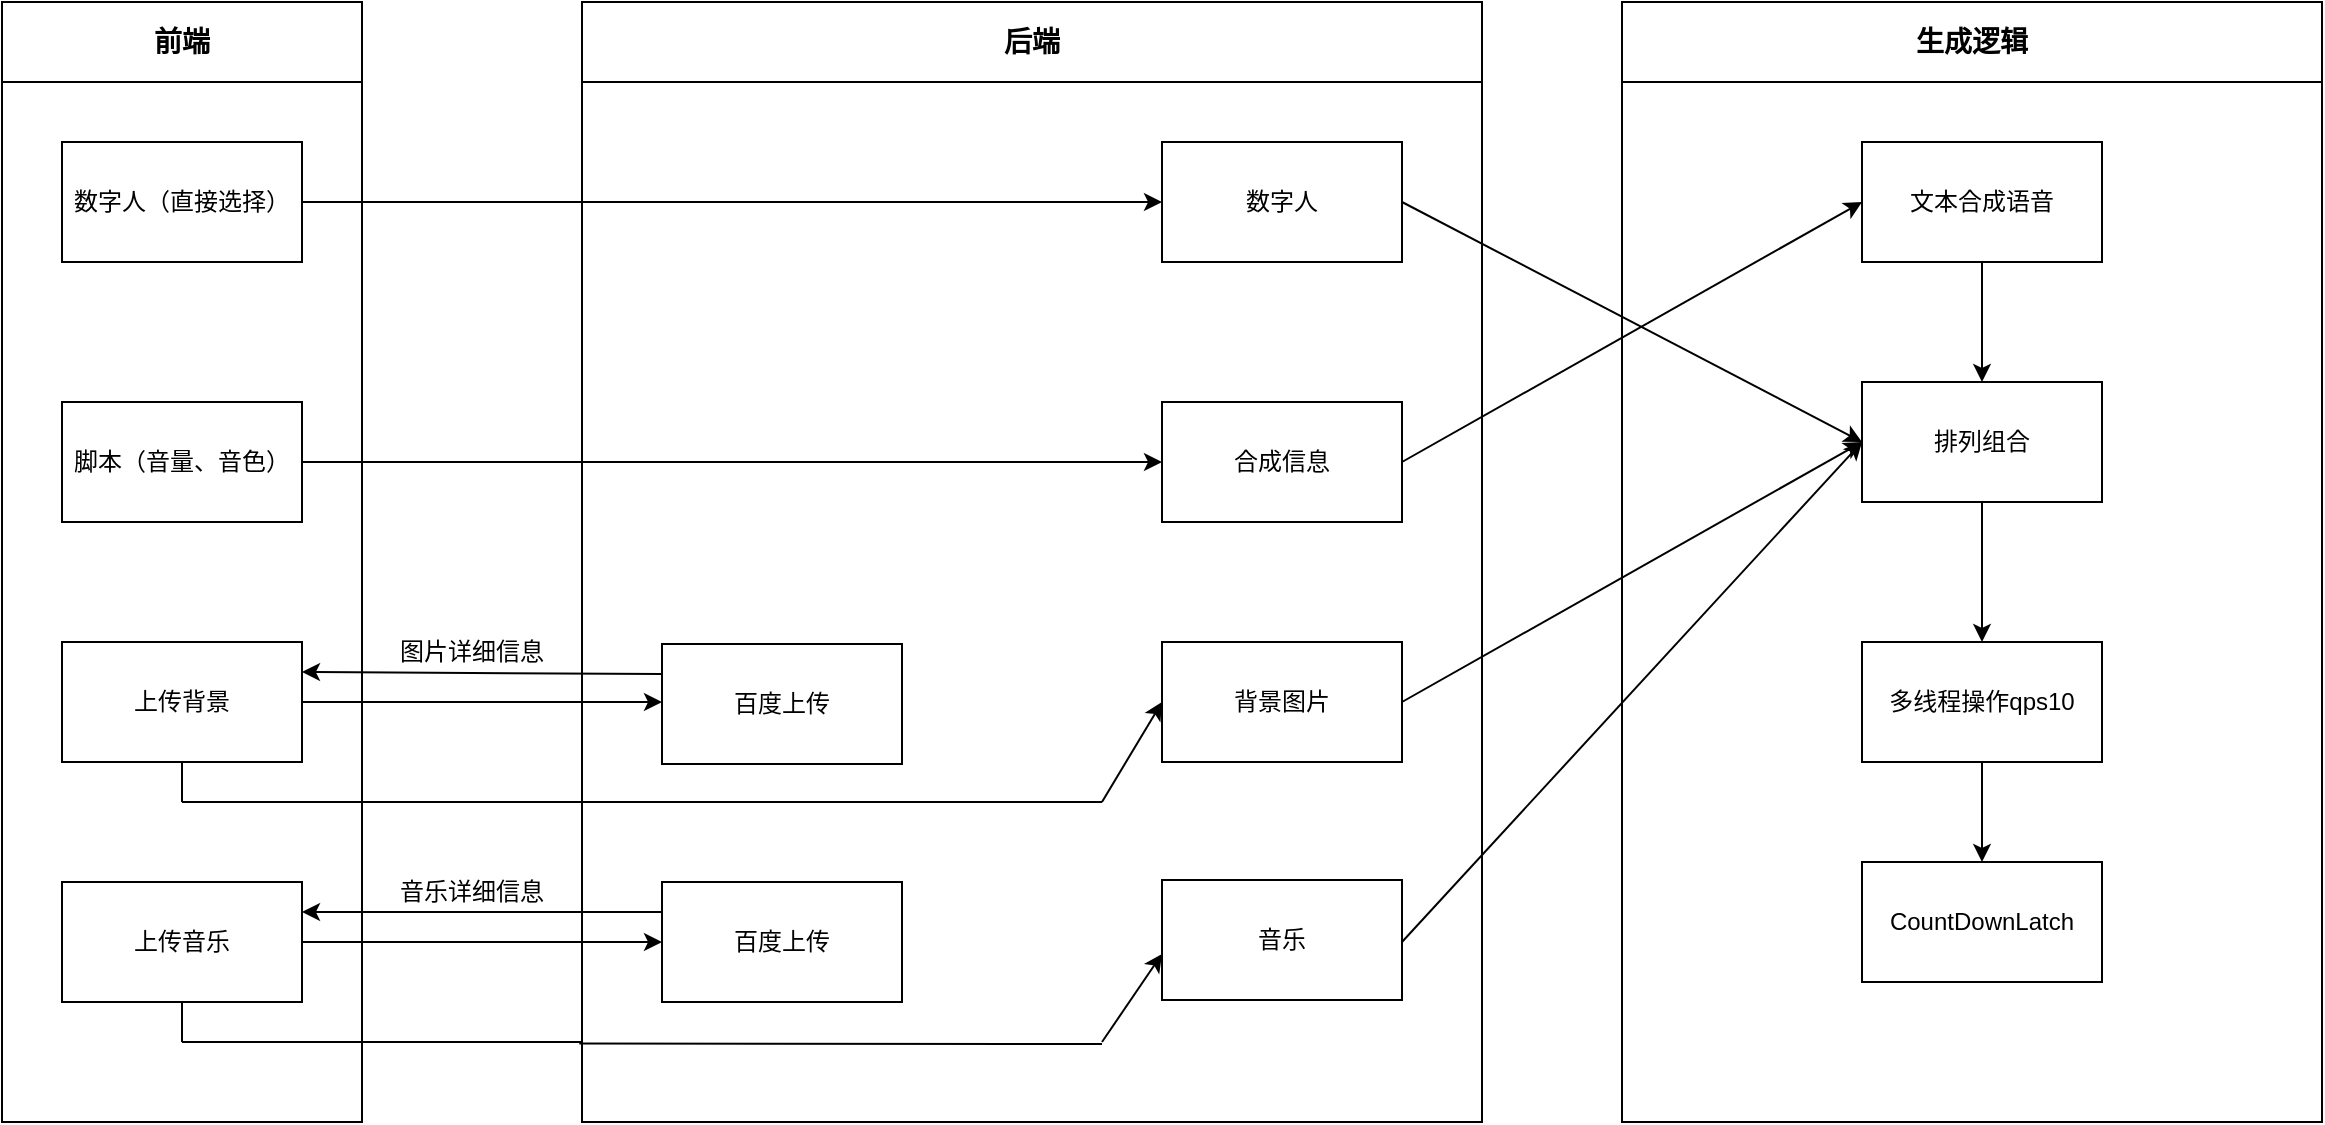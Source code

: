 <mxfile version="21.8.2" type="github">
  <diagram name="第 1 页" id="0QldNMjn3WrsliRjC4FI">
    <mxGraphModel dx="1434" dy="790" grid="1" gridSize="10" guides="1" tooltips="1" connect="1" arrows="1" fold="1" page="0" pageScale="1" pageWidth="827" pageHeight="1169" math="0" shadow="0">
      <root>
        <mxCell id="0" />
        <mxCell id="1" parent="0" />
        <mxCell id="-oLg1KLhWN1JwF1aX5Hv-1" value="" style="rounded=0;whiteSpace=wrap;html=1;" vertex="1" parent="1">
          <mxGeometry x="110" y="40" width="180" height="560" as="geometry" />
        </mxCell>
        <mxCell id="-oLg1KLhWN1JwF1aX5Hv-3" value="数字人（直接选择）" style="rounded=0;whiteSpace=wrap;html=1;" vertex="1" parent="1">
          <mxGeometry x="140" y="110" width="120" height="60" as="geometry" />
        </mxCell>
        <mxCell id="-oLg1KLhWN1JwF1aX5Hv-4" value="脚本（音量、音色）" style="rounded=0;whiteSpace=wrap;html=1;" vertex="1" parent="1">
          <mxGeometry x="140" y="240" width="120" height="60" as="geometry" />
        </mxCell>
        <mxCell id="-oLg1KLhWN1JwF1aX5Hv-9" value="&lt;b&gt;&lt;font style=&quot;font-size: 14px;&quot;&gt;前端&lt;/font&gt;&lt;/b&gt;" style="rounded=0;whiteSpace=wrap;html=1;" vertex="1" parent="1">
          <mxGeometry x="110" y="40" width="180" height="40" as="geometry" />
        </mxCell>
        <mxCell id="-oLg1KLhWN1JwF1aX5Hv-15" value="上传背景" style="rounded=0;whiteSpace=wrap;html=1;" vertex="1" parent="1">
          <mxGeometry x="140" y="360" width="120" height="60" as="geometry" />
        </mxCell>
        <mxCell id="-oLg1KLhWN1JwF1aX5Hv-28" value="图片详细信息" style="text;html=1;strokeColor=none;fillColor=none;align=center;verticalAlign=middle;whiteSpace=wrap;rounded=0;" vertex="1" parent="1">
          <mxGeometry x="300" y="350" width="90" height="30" as="geometry" />
        </mxCell>
        <mxCell id="-oLg1KLhWN1JwF1aX5Hv-29" value="上传音乐" style="rounded=0;whiteSpace=wrap;html=1;" vertex="1" parent="1">
          <mxGeometry x="140" y="480" width="120" height="60" as="geometry" />
        </mxCell>
        <mxCell id="-oLg1KLhWN1JwF1aX5Hv-5" value="" style="rounded=0;whiteSpace=wrap;html=1;" vertex="1" parent="1">
          <mxGeometry x="400" y="40" width="450" height="560" as="geometry" />
        </mxCell>
        <mxCell id="-oLg1KLhWN1JwF1aX5Hv-38" value="音乐详细信息" style="text;html=1;strokeColor=none;fillColor=none;align=center;verticalAlign=middle;whiteSpace=wrap;rounded=0;" vertex="1" parent="1">
          <mxGeometry x="300" y="470" width="90" height="30" as="geometry" />
        </mxCell>
        <mxCell id="-oLg1KLhWN1JwF1aX5Hv-10" value="&lt;b&gt;&lt;font style=&quot;font-size: 14px;&quot;&gt;后端&lt;/font&gt;&lt;/b&gt;" style="rounded=0;whiteSpace=wrap;html=1;" vertex="1" parent="1">
          <mxGeometry x="400" y="40" width="450" height="40" as="geometry" />
        </mxCell>
        <mxCell id="-oLg1KLhWN1JwF1aX5Hv-12" value="合成信息" style="rounded=0;whiteSpace=wrap;html=1;" vertex="1" parent="1">
          <mxGeometry x="690" y="240" width="120" height="60" as="geometry" />
        </mxCell>
        <mxCell id="-oLg1KLhWN1JwF1aX5Hv-20" value="百度上传" style="rounded=0;whiteSpace=wrap;html=1;" vertex="1" parent="1">
          <mxGeometry x="440" y="361" width="120" height="60" as="geometry" />
        </mxCell>
        <mxCell id="-oLg1KLhWN1JwF1aX5Hv-32" value="百度上传" style="rounded=0;whiteSpace=wrap;html=1;" vertex="1" parent="1">
          <mxGeometry x="440" y="480" width="120" height="60" as="geometry" />
        </mxCell>
        <mxCell id="-oLg1KLhWN1JwF1aX5Hv-14" value="" style="edgeStyle=orthogonalEdgeStyle;rounded=0;orthogonalLoop=1;jettySize=auto;html=1;entryX=0;entryY=0.5;entryDx=0;entryDy=0;" edge="1" parent="1" source="-oLg1KLhWN1JwF1aX5Hv-4" target="-oLg1KLhWN1JwF1aX5Hv-12">
          <mxGeometry relative="1" as="geometry">
            <mxPoint x="360" y="270" as="targetPoint" />
          </mxGeometry>
        </mxCell>
        <mxCell id="-oLg1KLhWN1JwF1aX5Hv-27" value="" style="endArrow=classic;html=1;rounded=0;exitX=0;exitY=0.25;exitDx=0;exitDy=0;entryX=1;entryY=0.25;entryDx=0;entryDy=0;" edge="1" parent="1" source="-oLg1KLhWN1JwF1aX5Hv-20" target="-oLg1KLhWN1JwF1aX5Hv-15">
          <mxGeometry width="50" height="50" relative="1" as="geometry">
            <mxPoint x="300" y="360" as="sourcePoint" />
            <mxPoint x="350" y="310" as="targetPoint" />
          </mxGeometry>
        </mxCell>
        <mxCell id="-oLg1KLhWN1JwF1aX5Hv-26" value="" style="edgeStyle=orthogonalEdgeStyle;rounded=0;orthogonalLoop=1;jettySize=auto;html=1;" edge="1" parent="1" source="-oLg1KLhWN1JwF1aX5Hv-15" target="-oLg1KLhWN1JwF1aX5Hv-20">
          <mxGeometry relative="1" as="geometry">
            <mxPoint x="360" y="390" as="targetPoint" />
            <Array as="points">
              <mxPoint x="460" y="390" />
              <mxPoint x="460" y="390" />
            </Array>
          </mxGeometry>
        </mxCell>
        <mxCell id="-oLg1KLhWN1JwF1aX5Hv-37" value="" style="endArrow=classic;html=1;rounded=0;exitX=0;exitY=0.25;exitDx=0;exitDy=0;entryX=1;entryY=0.25;entryDx=0;entryDy=0;" edge="1" parent="1" source="-oLg1KLhWN1JwF1aX5Hv-32" target="-oLg1KLhWN1JwF1aX5Hv-29">
          <mxGeometry width="50" height="50" relative="1" as="geometry">
            <mxPoint x="320" y="480" as="sourcePoint" />
            <mxPoint x="370" y="430" as="targetPoint" />
          </mxGeometry>
        </mxCell>
        <mxCell id="-oLg1KLhWN1JwF1aX5Hv-35" value="" style="edgeStyle=orthogonalEdgeStyle;rounded=0;orthogonalLoop=1;jettySize=auto;html=1;entryX=0;entryY=0.5;entryDx=0;entryDy=0;" edge="1" parent="1" source="-oLg1KLhWN1JwF1aX5Hv-29" target="-oLg1KLhWN1JwF1aX5Hv-32">
          <mxGeometry relative="1" as="geometry">
            <mxPoint x="360" y="510" as="targetPoint" />
          </mxGeometry>
        </mxCell>
        <mxCell id="-oLg1KLhWN1JwF1aX5Hv-39" value="数字人" style="rounded=0;whiteSpace=wrap;html=1;" vertex="1" parent="1">
          <mxGeometry x="690" y="110" width="120" height="60" as="geometry" />
        </mxCell>
        <mxCell id="-oLg1KLhWN1JwF1aX5Hv-41" value="" style="edgeStyle=orthogonalEdgeStyle;rounded=0;orthogonalLoop=1;jettySize=auto;html=1;entryX=0;entryY=0.5;entryDx=0;entryDy=0;" edge="1" parent="1" source="-oLg1KLhWN1JwF1aX5Hv-3" target="-oLg1KLhWN1JwF1aX5Hv-39">
          <mxGeometry relative="1" as="geometry">
            <mxPoint x="360" y="140" as="targetPoint" />
          </mxGeometry>
        </mxCell>
        <mxCell id="-oLg1KLhWN1JwF1aX5Hv-45" value="背景图片" style="rounded=0;whiteSpace=wrap;html=1;" vertex="1" parent="1">
          <mxGeometry x="690" y="360" width="120" height="60" as="geometry" />
        </mxCell>
        <mxCell id="-oLg1KLhWN1JwF1aX5Hv-49" value="" style="endArrow=none;html=1;rounded=0;" edge="1" parent="1">
          <mxGeometry width="50" height="50" relative="1" as="geometry">
            <mxPoint x="200" y="440" as="sourcePoint" />
            <mxPoint x="200" y="420" as="targetPoint" />
          </mxGeometry>
        </mxCell>
        <mxCell id="-oLg1KLhWN1JwF1aX5Hv-50" value="" style="endArrow=none;html=1;rounded=0;" edge="1" parent="1">
          <mxGeometry width="50" height="50" relative="1" as="geometry">
            <mxPoint x="200" y="440" as="sourcePoint" />
            <mxPoint x="400" y="440" as="targetPoint" />
          </mxGeometry>
        </mxCell>
        <mxCell id="-oLg1KLhWN1JwF1aX5Hv-53" value="" style="endArrow=none;html=1;rounded=0;" edge="1" parent="1">
          <mxGeometry width="50" height="50" relative="1" as="geometry">
            <mxPoint x="390" y="440" as="sourcePoint" />
            <mxPoint x="660" y="440" as="targetPoint" />
          </mxGeometry>
        </mxCell>
        <mxCell id="-oLg1KLhWN1JwF1aX5Hv-55" value="" style="endArrow=classic;html=1;rounded=0;entryX=0;entryY=0.5;entryDx=0;entryDy=0;" edge="1" parent="1" target="-oLg1KLhWN1JwF1aX5Hv-45">
          <mxGeometry width="50" height="50" relative="1" as="geometry">
            <mxPoint x="660" y="440" as="sourcePoint" />
            <mxPoint x="710" y="390" as="targetPoint" />
          </mxGeometry>
        </mxCell>
        <mxCell id="-oLg1KLhWN1JwF1aX5Hv-56" value="音乐" style="rounded=0;whiteSpace=wrap;html=1;" vertex="1" parent="1">
          <mxGeometry x="690" y="479" width="120" height="60" as="geometry" />
        </mxCell>
        <mxCell id="-oLg1KLhWN1JwF1aX5Hv-57" value="" style="endArrow=none;html=1;rounded=0;" edge="1" parent="1">
          <mxGeometry width="50" height="50" relative="1" as="geometry">
            <mxPoint x="200" y="560" as="sourcePoint" />
            <mxPoint x="200" y="540" as="targetPoint" />
          </mxGeometry>
        </mxCell>
        <mxCell id="-oLg1KLhWN1JwF1aX5Hv-58" value="" style="endArrow=none;html=1;rounded=0;" edge="1" parent="1">
          <mxGeometry width="50" height="50" relative="1" as="geometry">
            <mxPoint x="200" y="560" as="sourcePoint" />
            <mxPoint x="400" y="560" as="targetPoint" />
          </mxGeometry>
        </mxCell>
        <mxCell id="-oLg1KLhWN1JwF1aX5Hv-61" value="" style="endArrow=none;html=1;rounded=0;entryX=-0.003;entryY=0.93;entryDx=0;entryDy=0;entryPerimeter=0;" edge="1" parent="1" target="-oLg1KLhWN1JwF1aX5Hv-5">
          <mxGeometry width="50" height="50" relative="1" as="geometry">
            <mxPoint x="660" y="561" as="sourcePoint" />
            <mxPoint x="920" y="510" as="targetPoint" />
          </mxGeometry>
        </mxCell>
        <mxCell id="-oLg1KLhWN1JwF1aX5Hv-62" value="" style="endArrow=classic;html=1;rounded=0;entryX=0;entryY=0.617;entryDx=0;entryDy=0;entryPerimeter=0;" edge="1" parent="1" target="-oLg1KLhWN1JwF1aX5Hv-56">
          <mxGeometry width="50" height="50" relative="1" as="geometry">
            <mxPoint x="660" y="560" as="sourcePoint" />
            <mxPoint x="690" y="500" as="targetPoint" />
          </mxGeometry>
        </mxCell>
        <mxCell id="-oLg1KLhWN1JwF1aX5Hv-63" value="" style="rounded=0;whiteSpace=wrap;html=1;" vertex="1" parent="1">
          <mxGeometry x="920" y="40" width="350" height="560" as="geometry" />
        </mxCell>
        <mxCell id="-oLg1KLhWN1JwF1aX5Hv-64" value="&lt;b&gt;&lt;font style=&quot;font-size: 14px;&quot;&gt;生成逻辑&lt;/font&gt;&lt;/b&gt;" style="rounded=0;whiteSpace=wrap;html=1;" vertex="1" parent="1">
          <mxGeometry x="920" y="40" width="350" height="40" as="geometry" />
        </mxCell>
        <mxCell id="-oLg1KLhWN1JwF1aX5Hv-69" value="" style="edgeStyle=orthogonalEdgeStyle;rounded=0;orthogonalLoop=1;jettySize=auto;html=1;" edge="1" parent="1" source="-oLg1KLhWN1JwF1aX5Hv-67" target="-oLg1KLhWN1JwF1aX5Hv-68">
          <mxGeometry relative="1" as="geometry" />
        </mxCell>
        <mxCell id="-oLg1KLhWN1JwF1aX5Hv-67" value="文本合成语音" style="rounded=0;whiteSpace=wrap;html=1;" vertex="1" parent="1">
          <mxGeometry x="1040" y="110" width="120" height="60" as="geometry" />
        </mxCell>
        <mxCell id="-oLg1KLhWN1JwF1aX5Hv-74" value="" style="edgeStyle=orthogonalEdgeStyle;rounded=0;orthogonalLoop=1;jettySize=auto;html=1;" edge="1" parent="1" source="-oLg1KLhWN1JwF1aX5Hv-68" target="-oLg1KLhWN1JwF1aX5Hv-73">
          <mxGeometry relative="1" as="geometry" />
        </mxCell>
        <mxCell id="-oLg1KLhWN1JwF1aX5Hv-68" value="排列组合" style="rounded=0;whiteSpace=wrap;html=1;" vertex="1" parent="1">
          <mxGeometry x="1040" y="230" width="120" height="60" as="geometry" />
        </mxCell>
        <mxCell id="-oLg1KLhWN1JwF1aX5Hv-70" value="" style="endArrow=classic;html=1;rounded=0;entryX=0;entryY=0.5;entryDx=0;entryDy=0;" edge="1" parent="1" target="-oLg1KLhWN1JwF1aX5Hv-68">
          <mxGeometry width="50" height="50" relative="1" as="geometry">
            <mxPoint x="810" y="140" as="sourcePoint" />
            <mxPoint x="860" y="90" as="targetPoint" />
          </mxGeometry>
        </mxCell>
        <mxCell id="-oLg1KLhWN1JwF1aX5Hv-71" value="" style="endArrow=classic;html=1;rounded=0;entryX=0;entryY=0.5;entryDx=0;entryDy=0;" edge="1" parent="1" target="-oLg1KLhWN1JwF1aX5Hv-68">
          <mxGeometry width="50" height="50" relative="1" as="geometry">
            <mxPoint x="810" y="390" as="sourcePoint" />
            <mxPoint x="860" y="340" as="targetPoint" />
          </mxGeometry>
        </mxCell>
        <mxCell id="-oLg1KLhWN1JwF1aX5Hv-72" value="" style="endArrow=classic;html=1;rounded=0;" edge="1" parent="1">
          <mxGeometry width="50" height="50" relative="1" as="geometry">
            <mxPoint x="810" y="510" as="sourcePoint" />
            <mxPoint x="1040" y="260" as="targetPoint" />
          </mxGeometry>
        </mxCell>
        <mxCell id="-oLg1KLhWN1JwF1aX5Hv-78" value="" style="edgeStyle=orthogonalEdgeStyle;rounded=0;orthogonalLoop=1;jettySize=auto;html=1;" edge="1" parent="1" source="-oLg1KLhWN1JwF1aX5Hv-73" target="-oLg1KLhWN1JwF1aX5Hv-77">
          <mxGeometry relative="1" as="geometry" />
        </mxCell>
        <mxCell id="-oLg1KLhWN1JwF1aX5Hv-73" value="多线程操作qps10" style="rounded=0;whiteSpace=wrap;html=1;" vertex="1" parent="1">
          <mxGeometry x="1040" y="360" width="120" height="60" as="geometry" />
        </mxCell>
        <mxCell id="-oLg1KLhWN1JwF1aX5Hv-77" value="CountDownLatch" style="rounded=0;whiteSpace=wrap;html=1;" vertex="1" parent="1">
          <mxGeometry x="1040" y="470" width="120" height="60" as="geometry" />
        </mxCell>
        <mxCell id="-oLg1KLhWN1JwF1aX5Hv-79" value="" style="endArrow=classic;html=1;rounded=0;entryX=0;entryY=0.5;entryDx=0;entryDy=0;" edge="1" parent="1" target="-oLg1KLhWN1JwF1aX5Hv-67">
          <mxGeometry width="50" height="50" relative="1" as="geometry">
            <mxPoint x="810" y="270" as="sourcePoint" />
            <mxPoint x="860" y="220" as="targetPoint" />
          </mxGeometry>
        </mxCell>
      </root>
    </mxGraphModel>
  </diagram>
</mxfile>
